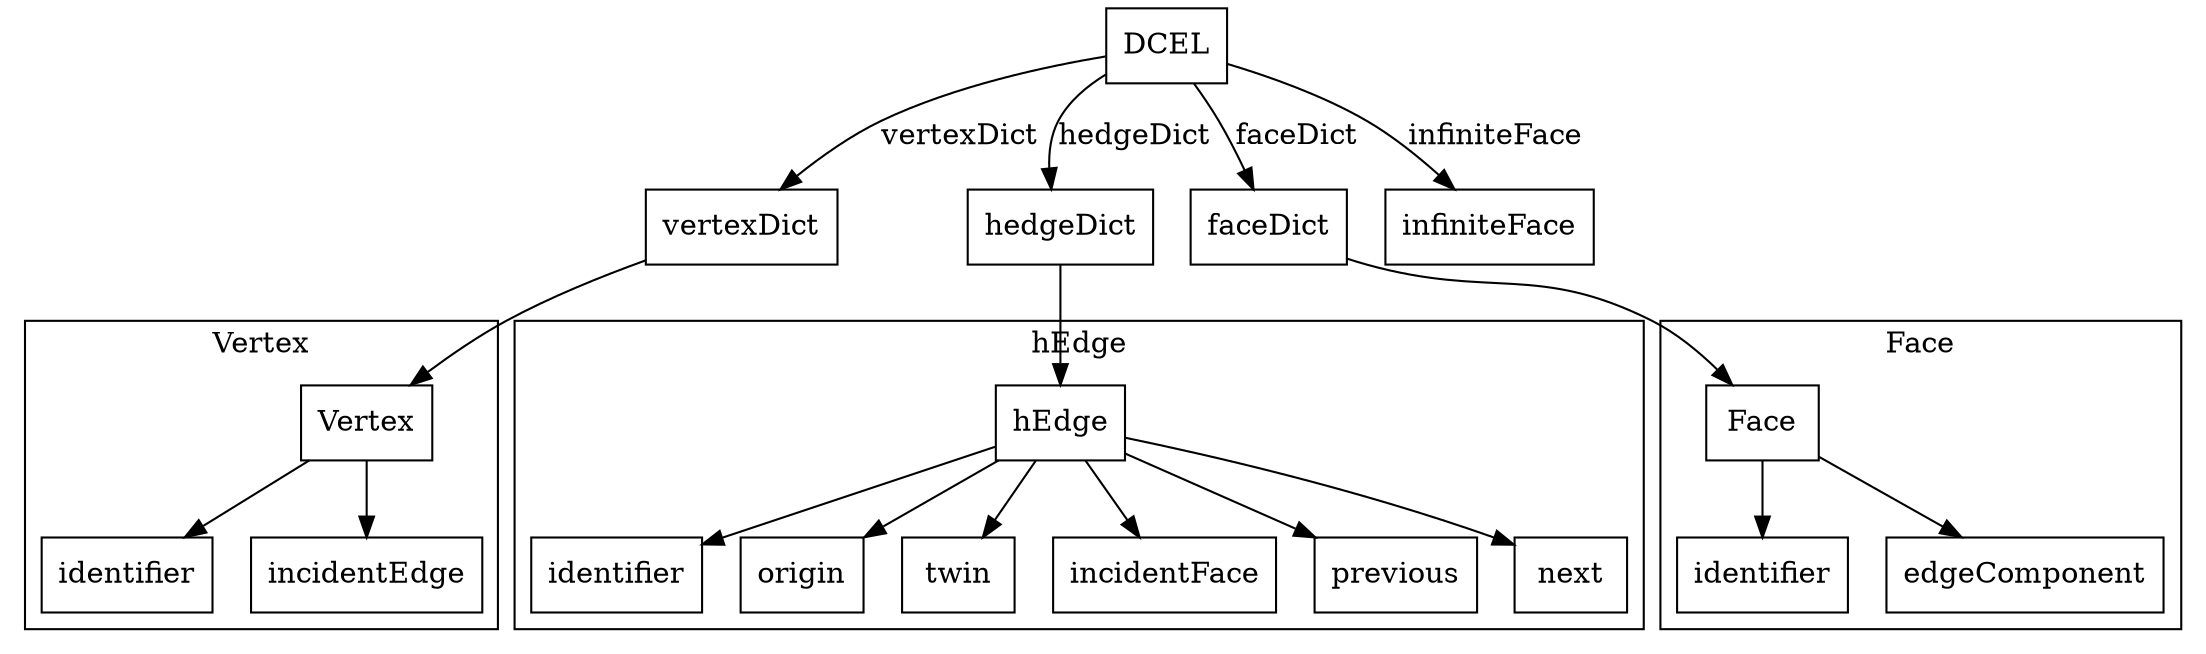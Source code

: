 digraph DCEL {
    node [shape=rectangle];
    
    DCEL -> vertexDict [label="vertexDict"];
    DCEL -> hedgeDict [label="hedgeDict"];
    DCEL -> faceDict [label="faceDict"];
    DCEL -> infiniteFace [label="infiniteFace"];

    vertexDict -> Vertex;
    hedgeDict -> hEdge;
    faceDict -> Face;

    subgraph cluster_vertex {
        label="Vertex";
        identifier1 [label="identifier"];
        incidentEdge [label="incidentEdge"];
        Vertex -> identifier1;
        Vertex -> incidentEdge;
    }

    subgraph cluster_hedge {
        label="hEdge";
        identifier2 [label="identifier"];
        origin [label="origin"];
        twin [label="twin"];
        incidentFace [label="incidentFace"];
        previous [label="previous"];
        next [label="next"];
        hEdge -> identifier2;
        hEdge -> origin;
        hEdge -> twin;
        hEdge -> incidentFace;
        hEdge -> previous;
        hEdge -> next;
    }

    subgraph cluster_face {
        label="Face";
        identifier3 [label="identifier"];
        edgeComponent [label="edgeComponent"];
        Face -> identifier3;
        Face -> edgeComponent;
    }
}